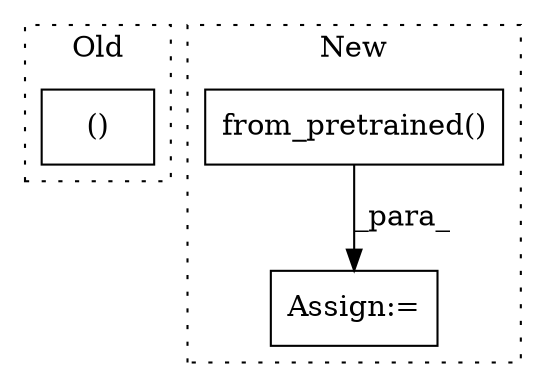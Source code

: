 digraph G {
subgraph cluster0 {
1 [label="()" a="54" s="1227" l="13" shape="box"];
label = "Old";
style="dotted";
}
subgraph cluster1 {
2 [label="from_pretrained()" a="75" s="359,394" l="31,1" shape="box"];
3 [label="Assign:=" a="68" s="356" l="3" shape="box"];
label = "New";
style="dotted";
}
2 -> 3 [label="_para_"];
}